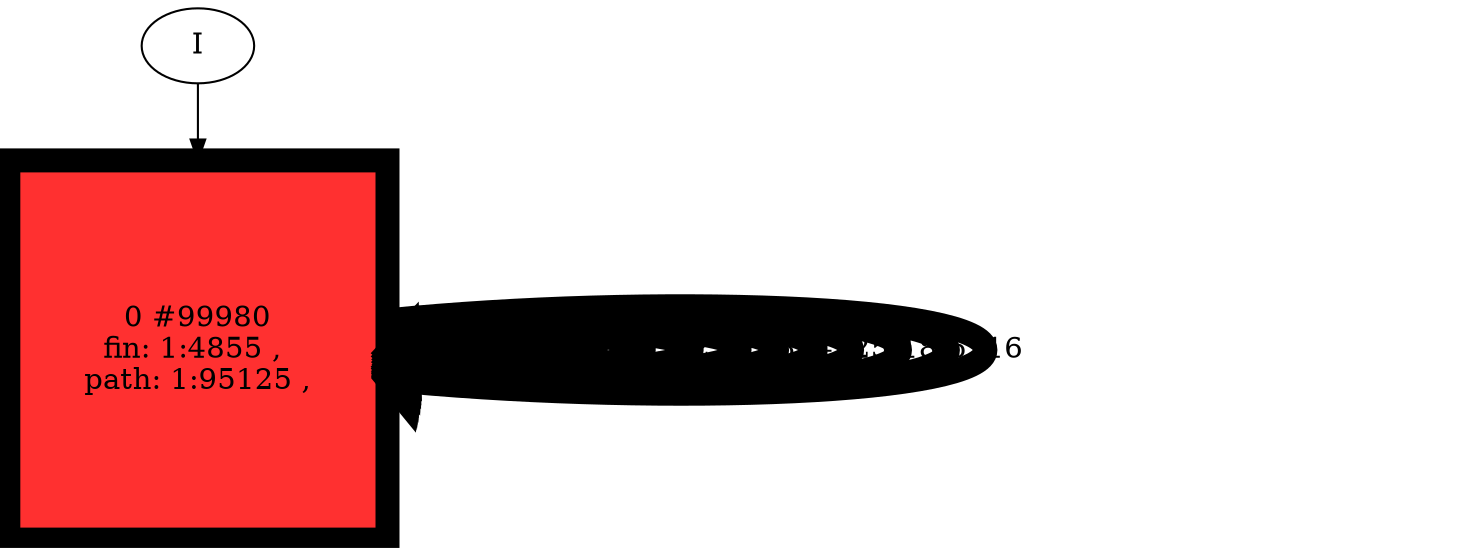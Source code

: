 // produced with flexfringe // 
digraph DFA {
	0 [label="root" shape=box];
		I -> 0;
	0 [ label="0 #99980\nfin: 1:4855 , 
 path: 1:95125 , ", style=filled, fillcolor="firebrick1", width=2.52675, height=2.52675, penwidth=11.5127];
		0 -> 0 [label="5 " , penwidth=11.5127 ];
		0 -> 0 [label="22 " , penwidth=11.5127 ];
		0 -> 0 [label="11 " , penwidth=11.5127 ];
		0 -> 0 [label="9 " , penwidth=11.5127 ];
		0 -> 0 [label="26 " , penwidth=11.5127 ];
		0 -> 0 [label="23 " , penwidth=11.5127 ];
		0 -> 0 [label="21 " , penwidth=11.5127 ];
		0 -> 0 [label="2 " , penwidth=11.5127 ];
		0 -> 0 [label="3 " , penwidth=11.5127 ];
		0 -> 0 [label="4 " , penwidth=11.5127 ];
		0 -> 0 [label="25 " , penwidth=11.5127 ];
		0 -> 0 [label="18 " , penwidth=11.5127 ];
		0 -> 0 [label="6 " , penwidth=11.5127 ];
		0 -> 0 [label="16 " , penwidth=11.5127 ];
}
